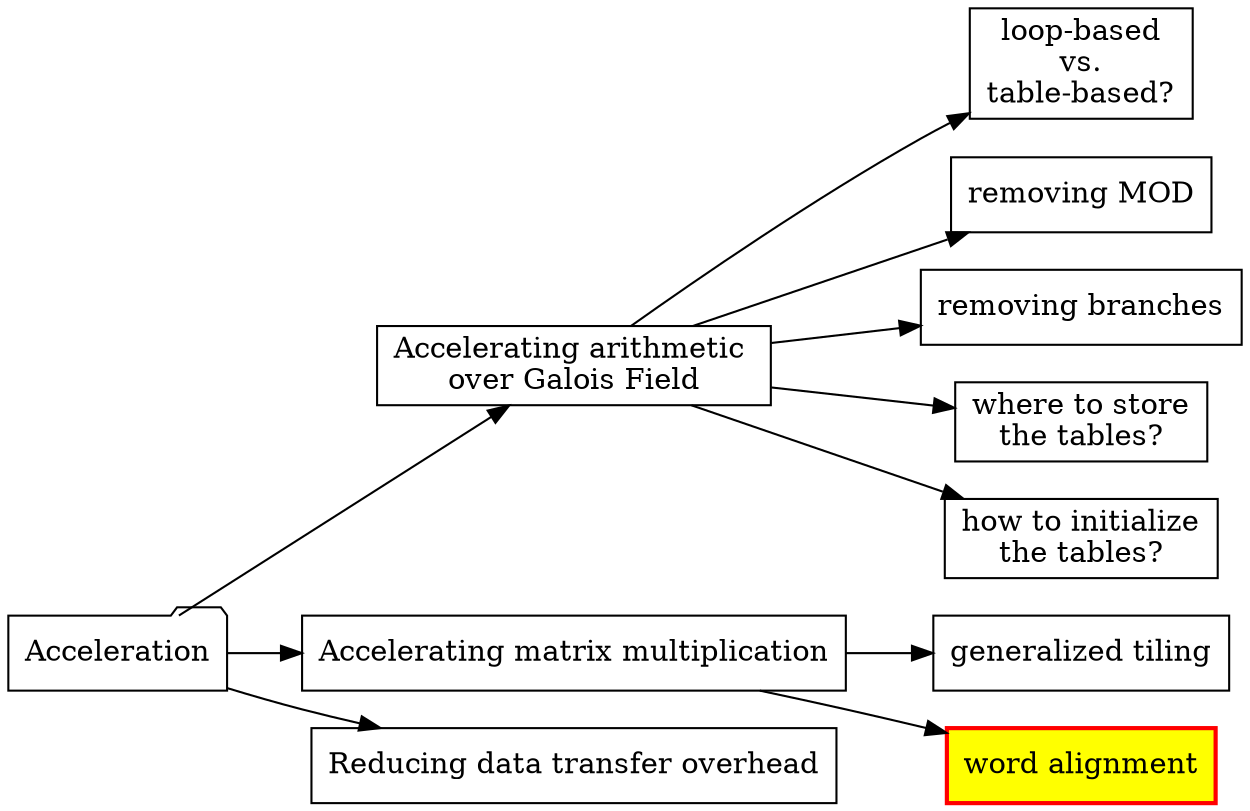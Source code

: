 digraph roadmap
{
  rankdir = LR;
  node[shape=box];
  root
	[
	label="Acceleration"
	shape=folder
	];
  galois
	[
	label="Accelerating arithmetic \nover Galois Field";
  ]
	LBvsTB
	[
	label="loop-based\nvs.\ntable-based?";
  ]
	MOD
	[
	label="removing MOD";
  ]
	branch
	[
	label="removing branches";
  ]
	cMemvssMem
	[
	//	label="cMem\nvs.\nsMem";
	label="where to store\nthe tables?";
  ]
	initTables
	[
	label="how to initialize\nthe tables?";
  ]
	mm
	[
	label="Accelerating matrix multiplication";
  ]
	generalTiling
	[
	label="generalized tiling";
  ]
	align
	[
	label="word alignment";
  style="filled, setlinewidth(2)";
  fillcolor=yellow;
  color=red;
  fontcolor=black;
  ]
	comm
	[
	label="Reducing data transfer overhead"
	]
	root -> galois;
  galois -> LBvsTB;
  galois -> MOD;
  galois -> branch;
  galois -> cMemvssMem;
  galois -> initTables;
  root -> mm;
  mm -> generalTiling;
  mm -> align;
  root -> comm;
}
